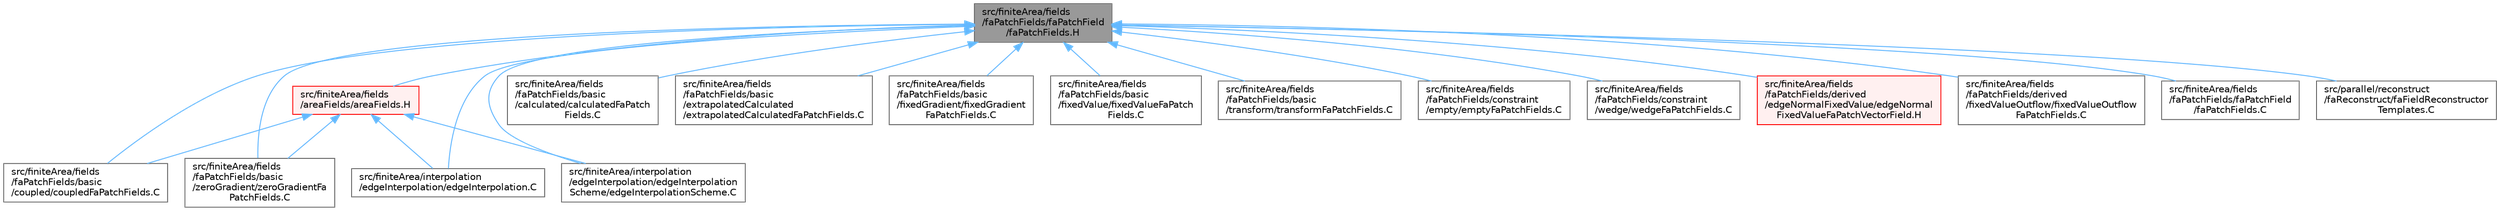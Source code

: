 digraph "src/finiteArea/fields/faPatchFields/faPatchField/faPatchFields.H"
{
 // LATEX_PDF_SIZE
  bgcolor="transparent";
  edge [fontname=Helvetica,fontsize=10,labelfontname=Helvetica,labelfontsize=10];
  node [fontname=Helvetica,fontsize=10,shape=box,height=0.2,width=0.4];
  Node1 [id="Node000001",label="src/finiteArea/fields\l/faPatchFields/faPatchField\l/faPatchFields.H",height=0.2,width=0.4,color="gray40", fillcolor="grey60", style="filled", fontcolor="black",tooltip="Declarations for faPatchField types."];
  Node1 -> Node2 [id="edge1_Node000001_Node000002",dir="back",color="steelblue1",style="solid",tooltip=" "];
  Node2 [id="Node000002",label="src/finiteArea/fields\l/areaFields/areaFields.H",height=0.2,width=0.4,color="red", fillcolor="#FFF0F0", style="filled",URL="$areaFields_8H.html",tooltip=" "];
  Node2 -> Node102 [id="edge2_Node000002_Node000102",dir="back",color="steelblue1",style="solid",tooltip=" "];
  Node102 [id="Node000102",label="src/finiteArea/fields\l/faPatchFields/basic\l/coupled/coupledFaPatchFields.C",height=0.2,width=0.4,color="grey40", fillcolor="white", style="filled",URL="$coupledFaPatchFields_8C.html",tooltip=" "];
  Node2 -> Node105 [id="edge3_Node000002_Node000105",dir="back",color="steelblue1",style="solid",tooltip=" "];
  Node105 [id="Node000105",label="src/finiteArea/fields\l/faPatchFields/basic\l/zeroGradient/zeroGradientFa\lPatchFields.C",height=0.2,width=0.4,color="grey40", fillcolor="white", style="filled",URL="$zeroGradientFaPatchFields_8C.html",tooltip=" "];
  Node2 -> Node132 [id="edge4_Node000002_Node000132",dir="back",color="steelblue1",style="solid",tooltip=" "];
  Node132 [id="Node000132",label="src/finiteArea/interpolation\l/edgeInterpolation/edgeInterpolation.C",height=0.2,width=0.4,color="grey40", fillcolor="white", style="filled",URL="$edgeInterpolation_8C.html",tooltip=" "];
  Node2 -> Node133 [id="edge5_Node000002_Node000133",dir="back",color="steelblue1",style="solid",tooltip=" "];
  Node133 [id="Node000133",label="src/finiteArea/interpolation\l/edgeInterpolation/edgeInterpolation\lScheme/edgeInterpolationScheme.C",height=0.2,width=0.4,color="grey40", fillcolor="white", style="filled",URL="$edgeInterpolationScheme_8C.html",tooltip=" "];
  Node1 -> Node194 [id="edge6_Node000001_Node000194",dir="back",color="steelblue1",style="solid",tooltip=" "];
  Node194 [id="Node000194",label="src/finiteArea/fields\l/faPatchFields/basic\l/calculated/calculatedFaPatch\lFields.C",height=0.2,width=0.4,color="grey40", fillcolor="white", style="filled",URL="$calculatedFaPatchFields_8C.html",tooltip=" "];
  Node1 -> Node102 [id="edge7_Node000001_Node000102",dir="back",color="steelblue1",style="solid",tooltip=" "];
  Node1 -> Node195 [id="edge8_Node000001_Node000195",dir="back",color="steelblue1",style="solid",tooltip=" "];
  Node195 [id="Node000195",label="src/finiteArea/fields\l/faPatchFields/basic\l/extrapolatedCalculated\l/extrapolatedCalculatedFaPatchFields.C",height=0.2,width=0.4,color="grey40", fillcolor="white", style="filled",URL="$extrapolatedCalculatedFaPatchFields_8C.html",tooltip=" "];
  Node1 -> Node196 [id="edge9_Node000001_Node000196",dir="back",color="steelblue1",style="solid",tooltip=" "];
  Node196 [id="Node000196",label="src/finiteArea/fields\l/faPatchFields/basic\l/fixedGradient/fixedGradient\lFaPatchFields.C",height=0.2,width=0.4,color="grey40", fillcolor="white", style="filled",URL="$fixedGradientFaPatchFields_8C.html",tooltip=" "];
  Node1 -> Node197 [id="edge10_Node000001_Node000197",dir="back",color="steelblue1",style="solid",tooltip=" "];
  Node197 [id="Node000197",label="src/finiteArea/fields\l/faPatchFields/basic\l/fixedValue/fixedValueFaPatch\lFields.C",height=0.2,width=0.4,color="grey40", fillcolor="white", style="filled",URL="$fixedValueFaPatchFields_8C.html",tooltip=" "];
  Node1 -> Node198 [id="edge11_Node000001_Node000198",dir="back",color="steelblue1",style="solid",tooltip=" "];
  Node198 [id="Node000198",label="src/finiteArea/fields\l/faPatchFields/basic\l/transform/transformFaPatchFields.C",height=0.2,width=0.4,color="grey40", fillcolor="white", style="filled",URL="$transformFaPatchFields_8C.html",tooltip=" "];
  Node1 -> Node105 [id="edge12_Node000001_Node000105",dir="back",color="steelblue1",style="solid",tooltip=" "];
  Node1 -> Node199 [id="edge13_Node000001_Node000199",dir="back",color="steelblue1",style="solid",tooltip=" "];
  Node199 [id="Node000199",label="src/finiteArea/fields\l/faPatchFields/constraint\l/empty/emptyFaPatchFields.C",height=0.2,width=0.4,color="grey40", fillcolor="white", style="filled",URL="$emptyFaPatchFields_8C.html",tooltip=" "];
  Node1 -> Node200 [id="edge14_Node000001_Node000200",dir="back",color="steelblue1",style="solid",tooltip=" "];
  Node200 [id="Node000200",label="src/finiteArea/fields\l/faPatchFields/constraint\l/wedge/wedgeFaPatchFields.C",height=0.2,width=0.4,color="grey40", fillcolor="white", style="filled",URL="$wedgeFaPatchFields_8C.html",tooltip=" "];
  Node1 -> Node201 [id="edge15_Node000001_Node000201",dir="back",color="steelblue1",style="solid",tooltip=" "];
  Node201 [id="Node000201",label="src/finiteArea/fields\l/faPatchFields/derived\l/edgeNormalFixedValue/edgeNormal\lFixedValueFaPatchVectorField.H",height=0.2,width=0.4,color="red", fillcolor="#FFF0F0", style="filled",URL="$edgeNormalFixedValueFaPatchVectorField_8H.html",tooltip=" "];
  Node1 -> Node202 [id="edge16_Node000001_Node000202",dir="back",color="steelblue1",style="solid",tooltip=" "];
  Node202 [id="Node000202",label="src/finiteArea/fields\l/faPatchFields/derived\l/fixedValueOutflow/fixedValueOutflow\lFaPatchFields.C",height=0.2,width=0.4,color="grey40", fillcolor="white", style="filled",URL="$fixedValueOutflowFaPatchFields_8C.html",tooltip=" "];
  Node1 -> Node203 [id="edge17_Node000001_Node000203",dir="back",color="steelblue1",style="solid",tooltip=" "];
  Node203 [id="Node000203",label="src/finiteArea/fields\l/faPatchFields/faPatchField\l/faPatchFields.C",height=0.2,width=0.4,color="grey40", fillcolor="white", style="filled",URL="$faPatchFields_8C.html",tooltip=" "];
  Node1 -> Node132 [id="edge18_Node000001_Node000132",dir="back",color="steelblue1",style="solid",tooltip=" "];
  Node1 -> Node133 [id="edge19_Node000001_Node000133",dir="back",color="steelblue1",style="solid",tooltip=" "];
  Node1 -> Node204 [id="edge20_Node000001_Node000204",dir="back",color="steelblue1",style="solid",tooltip=" "];
  Node204 [id="Node000204",label="src/parallel/reconstruct\l/faReconstruct/faFieldReconstructor\lTemplates.C",height=0.2,width=0.4,color="grey40", fillcolor="white", style="filled",URL="$faFieldReconstructorTemplates_8C.html",tooltip=" "];
}
